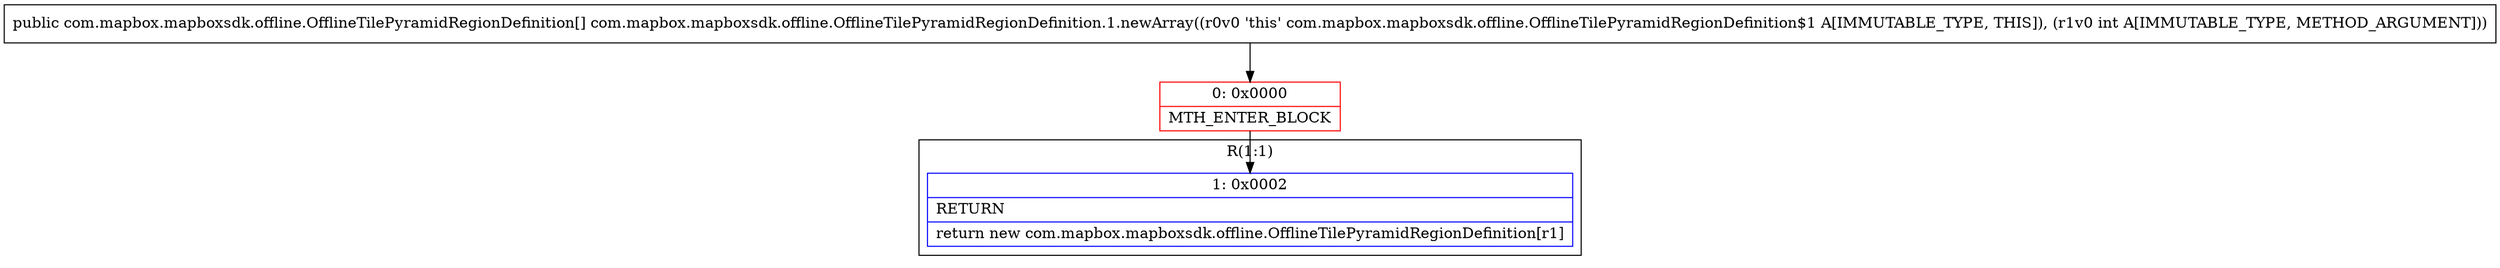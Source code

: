 digraph "CFG forcom.mapbox.mapboxsdk.offline.OfflineTilePyramidRegionDefinition.1.newArray(I)[Lcom\/mapbox\/mapboxsdk\/offline\/OfflineTilePyramidRegionDefinition;" {
subgraph cluster_Region_1116593923 {
label = "R(1:1)";
node [shape=record,color=blue];
Node_1 [shape=record,label="{1\:\ 0x0002|RETURN\l|return new com.mapbox.mapboxsdk.offline.OfflineTilePyramidRegionDefinition[r1]\l}"];
}
Node_0 [shape=record,color=red,label="{0\:\ 0x0000|MTH_ENTER_BLOCK\l}"];
MethodNode[shape=record,label="{public com.mapbox.mapboxsdk.offline.OfflineTilePyramidRegionDefinition[] com.mapbox.mapboxsdk.offline.OfflineTilePyramidRegionDefinition.1.newArray((r0v0 'this' com.mapbox.mapboxsdk.offline.OfflineTilePyramidRegionDefinition$1 A[IMMUTABLE_TYPE, THIS]), (r1v0 int A[IMMUTABLE_TYPE, METHOD_ARGUMENT])) }"];
MethodNode -> Node_0;
Node_0 -> Node_1;
}

